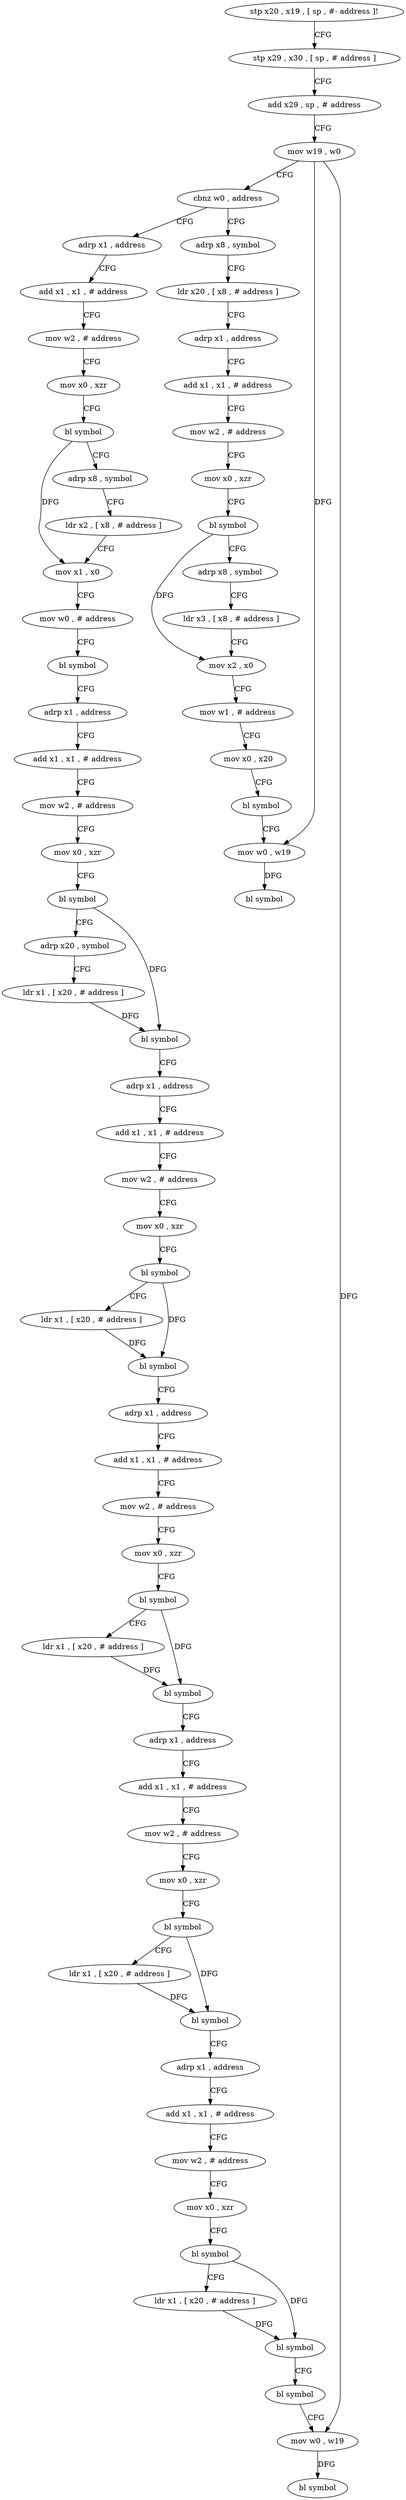 digraph "func" {
"4200188" [label = "stp x20 , x19 , [ sp , #- address ]!" ]
"4200192" [label = "stp x29 , x30 , [ sp , # address ]" ]
"4200196" [label = "add x29 , sp , # address" ]
"4200200" [label = "mov w19 , w0" ]
"4200204" [label = "cbnz w0 , address" ]
"4200404" [label = "adrp x8 , symbol" ]
"4200208" [label = "adrp x1 , address" ]
"4200408" [label = "ldr x20 , [ x8 , # address ]" ]
"4200412" [label = "adrp x1 , address" ]
"4200416" [label = "add x1 , x1 , # address" ]
"4200420" [label = "mov w2 , # address" ]
"4200424" [label = "mov x0 , xzr" ]
"4200428" [label = "bl symbol" ]
"4200432" [label = "adrp x8 , symbol" ]
"4200436" [label = "ldr x3 , [ x8 , # address ]" ]
"4200440" [label = "mov x2 , x0" ]
"4200444" [label = "mov w1 , # address" ]
"4200448" [label = "mov x0 , x20" ]
"4200452" [label = "bl symbol" ]
"4200456" [label = "mov w0 , w19" ]
"4200460" [label = "bl symbol" ]
"4200212" [label = "add x1 , x1 , # address" ]
"4200216" [label = "mov w2 , # address" ]
"4200220" [label = "mov x0 , xzr" ]
"4200224" [label = "bl symbol" ]
"4200228" [label = "adrp x8 , symbol" ]
"4200232" [label = "ldr x2 , [ x8 , # address ]" ]
"4200236" [label = "mov x1 , x0" ]
"4200240" [label = "mov w0 , # address" ]
"4200244" [label = "bl symbol" ]
"4200248" [label = "adrp x1 , address" ]
"4200252" [label = "add x1 , x1 , # address" ]
"4200256" [label = "mov w2 , # address" ]
"4200260" [label = "mov x0 , xzr" ]
"4200264" [label = "bl symbol" ]
"4200268" [label = "adrp x20 , symbol" ]
"4200272" [label = "ldr x1 , [ x20 , # address ]" ]
"4200276" [label = "bl symbol" ]
"4200280" [label = "adrp x1 , address" ]
"4200284" [label = "add x1 , x1 , # address" ]
"4200288" [label = "mov w2 , # address" ]
"4200292" [label = "mov x0 , xzr" ]
"4200296" [label = "bl symbol" ]
"4200300" [label = "ldr x1 , [ x20 , # address ]" ]
"4200304" [label = "bl symbol" ]
"4200308" [label = "adrp x1 , address" ]
"4200312" [label = "add x1 , x1 , # address" ]
"4200316" [label = "mov w2 , # address" ]
"4200320" [label = "mov x0 , xzr" ]
"4200324" [label = "bl symbol" ]
"4200328" [label = "ldr x1 , [ x20 , # address ]" ]
"4200332" [label = "bl symbol" ]
"4200336" [label = "adrp x1 , address" ]
"4200340" [label = "add x1 , x1 , # address" ]
"4200344" [label = "mov w2 , # address" ]
"4200348" [label = "mov x0 , xzr" ]
"4200352" [label = "bl symbol" ]
"4200356" [label = "ldr x1 , [ x20 , # address ]" ]
"4200360" [label = "bl symbol" ]
"4200364" [label = "adrp x1 , address" ]
"4200368" [label = "add x1 , x1 , # address" ]
"4200372" [label = "mov w2 , # address" ]
"4200376" [label = "mov x0 , xzr" ]
"4200380" [label = "bl symbol" ]
"4200384" [label = "ldr x1 , [ x20 , # address ]" ]
"4200388" [label = "bl symbol" ]
"4200392" [label = "bl symbol" ]
"4200396" [label = "mov w0 , w19" ]
"4200400" [label = "bl symbol" ]
"4200188" -> "4200192" [ label = "CFG" ]
"4200192" -> "4200196" [ label = "CFG" ]
"4200196" -> "4200200" [ label = "CFG" ]
"4200200" -> "4200204" [ label = "CFG" ]
"4200200" -> "4200456" [ label = "DFG" ]
"4200200" -> "4200396" [ label = "DFG" ]
"4200204" -> "4200404" [ label = "CFG" ]
"4200204" -> "4200208" [ label = "CFG" ]
"4200404" -> "4200408" [ label = "CFG" ]
"4200208" -> "4200212" [ label = "CFG" ]
"4200408" -> "4200412" [ label = "CFG" ]
"4200412" -> "4200416" [ label = "CFG" ]
"4200416" -> "4200420" [ label = "CFG" ]
"4200420" -> "4200424" [ label = "CFG" ]
"4200424" -> "4200428" [ label = "CFG" ]
"4200428" -> "4200432" [ label = "CFG" ]
"4200428" -> "4200440" [ label = "DFG" ]
"4200432" -> "4200436" [ label = "CFG" ]
"4200436" -> "4200440" [ label = "CFG" ]
"4200440" -> "4200444" [ label = "CFG" ]
"4200444" -> "4200448" [ label = "CFG" ]
"4200448" -> "4200452" [ label = "CFG" ]
"4200452" -> "4200456" [ label = "CFG" ]
"4200456" -> "4200460" [ label = "DFG" ]
"4200212" -> "4200216" [ label = "CFG" ]
"4200216" -> "4200220" [ label = "CFG" ]
"4200220" -> "4200224" [ label = "CFG" ]
"4200224" -> "4200228" [ label = "CFG" ]
"4200224" -> "4200236" [ label = "DFG" ]
"4200228" -> "4200232" [ label = "CFG" ]
"4200232" -> "4200236" [ label = "CFG" ]
"4200236" -> "4200240" [ label = "CFG" ]
"4200240" -> "4200244" [ label = "CFG" ]
"4200244" -> "4200248" [ label = "CFG" ]
"4200248" -> "4200252" [ label = "CFG" ]
"4200252" -> "4200256" [ label = "CFG" ]
"4200256" -> "4200260" [ label = "CFG" ]
"4200260" -> "4200264" [ label = "CFG" ]
"4200264" -> "4200268" [ label = "CFG" ]
"4200264" -> "4200276" [ label = "DFG" ]
"4200268" -> "4200272" [ label = "CFG" ]
"4200272" -> "4200276" [ label = "DFG" ]
"4200276" -> "4200280" [ label = "CFG" ]
"4200280" -> "4200284" [ label = "CFG" ]
"4200284" -> "4200288" [ label = "CFG" ]
"4200288" -> "4200292" [ label = "CFG" ]
"4200292" -> "4200296" [ label = "CFG" ]
"4200296" -> "4200300" [ label = "CFG" ]
"4200296" -> "4200304" [ label = "DFG" ]
"4200300" -> "4200304" [ label = "DFG" ]
"4200304" -> "4200308" [ label = "CFG" ]
"4200308" -> "4200312" [ label = "CFG" ]
"4200312" -> "4200316" [ label = "CFG" ]
"4200316" -> "4200320" [ label = "CFG" ]
"4200320" -> "4200324" [ label = "CFG" ]
"4200324" -> "4200328" [ label = "CFG" ]
"4200324" -> "4200332" [ label = "DFG" ]
"4200328" -> "4200332" [ label = "DFG" ]
"4200332" -> "4200336" [ label = "CFG" ]
"4200336" -> "4200340" [ label = "CFG" ]
"4200340" -> "4200344" [ label = "CFG" ]
"4200344" -> "4200348" [ label = "CFG" ]
"4200348" -> "4200352" [ label = "CFG" ]
"4200352" -> "4200356" [ label = "CFG" ]
"4200352" -> "4200360" [ label = "DFG" ]
"4200356" -> "4200360" [ label = "DFG" ]
"4200360" -> "4200364" [ label = "CFG" ]
"4200364" -> "4200368" [ label = "CFG" ]
"4200368" -> "4200372" [ label = "CFG" ]
"4200372" -> "4200376" [ label = "CFG" ]
"4200376" -> "4200380" [ label = "CFG" ]
"4200380" -> "4200384" [ label = "CFG" ]
"4200380" -> "4200388" [ label = "DFG" ]
"4200384" -> "4200388" [ label = "DFG" ]
"4200388" -> "4200392" [ label = "CFG" ]
"4200392" -> "4200396" [ label = "CFG" ]
"4200396" -> "4200400" [ label = "DFG" ]
}
